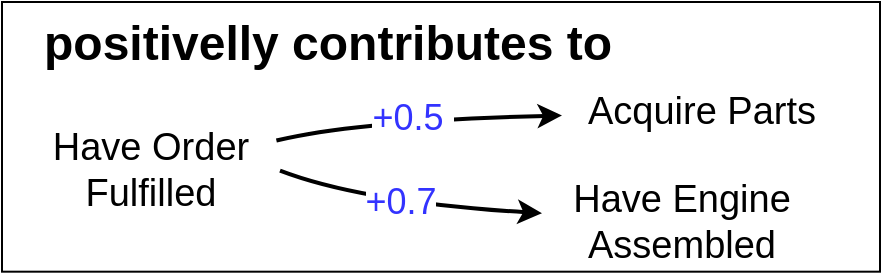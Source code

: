 <mxfile version="15.4.0" type="device" pages="14"><diagram name="iRL-manu-rel-1-contr-pos" id="lrQCM1Hvvk60PSm_WDTy"><mxGraphModel dx="4578" dy="3978" grid="1" gridSize="10" guides="1" tooltips="1" connect="1" arrows="1" fold="1" page="1" pageScale="1" pageWidth="850" pageHeight="1100" math="0" shadow="0"><root><mxCell id="0"/><mxCell id="1" parent="0"/><mxCell id="fjFCKpnaUV9YH-O8B2NR-1" value="&lt;font&gt;&lt;b&gt;positivelly contributes to&amp;nbsp;&lt;/b&gt;&lt;/font&gt;" style="rounded=0;whiteSpace=wrap;html=1;align=left;fontSize=24;spacingLeft=19;horizontal=1;verticalAlign=top;" parent="1" vertex="1"><mxGeometry x="-3180" y="-3000" width="439" height="134.84" as="geometry"/></mxCell><mxCell id="fjFCKpnaUV9YH-O8B2NR-2" value="Have Order Fulfilled" style="text;html=1;align=center;verticalAlign=middle;whiteSpace=wrap;rounded=0;fontSize=19;" parent="1" vertex="1"><mxGeometry x="-3170" y="-2930.74" width="129" height="30" as="geometry"/></mxCell><mxCell id="fjFCKpnaUV9YH-O8B2NR-3" value="Acquire Parts" style="text;html=1;align=center;verticalAlign=middle;whiteSpace=wrap;rounded=0;fontSize=19;" parent="1" vertex="1"><mxGeometry x="-2900" y="-2980" width="140" height="70" as="geometry"/></mxCell><mxCell id="fjFCKpnaUV9YH-O8B2NR-4" value="" style="endArrow=classic;html=1;strokeWidth=2;curved=1;fontStyle=0;fontSize=11;" parent="1" source="fjFCKpnaUV9YH-O8B2NR-2" target="fjFCKpnaUV9YH-O8B2NR-3" edge="1"><mxGeometry width="50" height="50" relative="1" as="geometry"><mxPoint x="-2973" y="-2919.58" as="sourcePoint"/><mxPoint x="-3001" y="-2890.58" as="targetPoint"/><Array as="points"><mxPoint x="-3001" y="-2940.74"/></Array></mxGeometry></mxCell><mxCell id="fjFCKpnaUV9YH-O8B2NR-5" value="&lt;font style=&quot;font-size: 18px ; color: rgb(51 , 51 , 255) ; background-color: rgb(255 , 255 , 255)&quot;&gt;+0.5&amp;nbsp;&lt;/font&gt;" style="edgeLabel;html=1;align=center;verticalAlign=middle;resizable=0;points=[];fontSize=22;labelBackgroundColor=default;" parent="fjFCKpnaUV9YH-O8B2NR-4" vertex="1" connectable="0"><mxGeometry x="-0.196" y="-16" relative="1" as="geometry"><mxPoint x="10" y="-18" as="offset"/></mxGeometry></mxCell><mxCell id="1B3afFmwg3iGzVP_gcV6-1" value="Have Engine Assembled" style="text;html=1;align=center;verticalAlign=middle;whiteSpace=wrap;rounded=0;fontSize=19;" parent="1" vertex="1"><mxGeometry x="-2910" y="-2910" width="140" height="40" as="geometry"/></mxCell><mxCell id="1B3afFmwg3iGzVP_gcV6-2" value="" style="endArrow=classic;html=1;strokeWidth=2;curved=1;fontStyle=0;fontSize=11;exitX=1;exitY=0.5;exitDx=0;exitDy=0;" parent="1" source="fjFCKpnaUV9YH-O8B2NR-2" target="1B3afFmwg3iGzVP_gcV6-1" edge="1"><mxGeometry width="50" height="50" relative="1" as="geometry"><mxPoint x="-3033" y="-2921" as="sourcePoint"/><mxPoint x="-2890" y="-2933" as="targetPoint"/><Array as="points"><mxPoint x="-3000" y="-2900"/></Array></mxGeometry></mxCell><mxCell id="1B3afFmwg3iGzVP_gcV6-3" value="&lt;font style=&quot;font-size: 18px ; color: rgb(51 , 51 , 255) ; background-color: rgb(255 , 255 , 255)&quot;&gt;+0.7&lt;/font&gt;" style="edgeLabel;html=1;align=center;verticalAlign=middle;resizable=0;points=[];fontSize=22;labelBackgroundColor=default;" parent="1B3afFmwg3iGzVP_gcV6-2" vertex="1" connectable="0"><mxGeometry x="-0.196" y="-16" relative="1" as="geometry"><mxPoint x="10" y="-18" as="offset"/></mxGeometry></mxCell></root></mxGraphModel></diagram><diagram id="jRgEcZpF6pAmbIoYRc1D" name="iRL-manu-rel-2-contr-pos"><mxGraphModel dx="4578" dy="3978" grid="1" gridSize="10" guides="1" tooltips="1" connect="1" arrows="1" fold="1" page="1" pageScale="1" pageWidth="850" pageHeight="1100" math="0" shadow="0"><root><mxCell id="0"/><mxCell id="1" parent="0"/><mxCell id="3MwRY0myMUpInlV-LfYu-1" value="&lt;font&gt;&lt;b&gt;positivelly contributes to&amp;nbsp;&lt;/b&gt;&lt;/font&gt;" style="rounded=0;whiteSpace=wrap;html=1;align=left;fontSize=24;spacingLeft=19;horizontal=1;verticalAlign=top;" parent="1" vertex="1"><mxGeometry x="-3180" y="-3000" width="439" height="134.84" as="geometry"/></mxCell><mxCell id="3MwRY0myMUpInlV-LfYu-2" value="Have Engine Assembled" style="text;html=1;align=center;verticalAlign=middle;whiteSpace=wrap;rounded=0;fontSize=19;" parent="1" vertex="1"><mxGeometry x="-3170" y="-2930.74" width="129" height="30" as="geometry"/></mxCell><mxCell id="3MwRY0myMUpInlV-LfYu-3" value="Assemble Engine In House" style="text;html=1;align=center;verticalAlign=middle;whiteSpace=wrap;rounded=0;fontSize=19;" parent="1" vertex="1"><mxGeometry x="-2900" y="-2980" width="150" height="70" as="geometry"/></mxCell><mxCell id="3MwRY0myMUpInlV-LfYu-4" value="" style="endArrow=classic;html=1;strokeWidth=2;curved=1;fontStyle=0;fontSize=11;" parent="1" source="3MwRY0myMUpInlV-LfYu-2" target="3MwRY0myMUpInlV-LfYu-3" edge="1"><mxGeometry width="50" height="50" relative="1" as="geometry"><mxPoint x="-2973" y="-2919.58" as="sourcePoint"/><mxPoint x="-3001" y="-2890.58" as="targetPoint"/><Array as="points"><mxPoint x="-3001" y="-2940.74"/></Array></mxGeometry></mxCell><mxCell id="3MwRY0myMUpInlV-LfYu-5" value="&lt;font style=&quot;font-size: 18px; color: rgb(51, 51, 255);&quot;&gt;+0.5&amp;nbsp;&lt;/font&gt;" style="edgeLabel;html=1;align=center;verticalAlign=middle;resizable=0;points=[];fontSize=22;labelBackgroundColor=default;" parent="3MwRY0myMUpInlV-LfYu-4" vertex="1" connectable="0"><mxGeometry x="-0.196" y="-16" relative="1" as="geometry"><mxPoint x="10" y="-18" as="offset"/></mxGeometry></mxCell><mxCell id="3MwRY0myMUpInlV-LfYu-6" value="Outsource Assembly" style="text;html=1;align=center;verticalAlign=middle;whiteSpace=wrap;rounded=0;fontSize=19;" parent="1" vertex="1"><mxGeometry x="-2910" y="-2910" width="140" height="40" as="geometry"/></mxCell><mxCell id="3MwRY0myMUpInlV-LfYu-7" value="" style="endArrow=classic;html=1;strokeWidth=2;curved=1;fontStyle=0;fontSize=11;exitX=1;exitY=0.5;exitDx=0;exitDy=0;" parent="1" source="3MwRY0myMUpInlV-LfYu-2" target="3MwRY0myMUpInlV-LfYu-6" edge="1"><mxGeometry width="50" height="50" relative="1" as="geometry"><mxPoint x="-3033" y="-2921" as="sourcePoint"/><mxPoint x="-2890" y="-2933" as="targetPoint"/><Array as="points"><mxPoint x="-3000" y="-2900"/></Array></mxGeometry></mxCell><mxCell id="3MwRY0myMUpInlV-LfYu-8" value="&lt;font style=&quot;font-size: 18px; color: rgb(51, 51, 255);&quot;&gt;+0.7&lt;/font&gt;" style="edgeLabel;html=1;align=center;verticalAlign=middle;resizable=0;points=[];fontSize=22;labelBackgroundColor=default;" parent="3MwRY0myMUpInlV-LfYu-7" vertex="1" connectable="0"><mxGeometry x="-0.196" y="-16" relative="1" as="geometry"><mxPoint x="10" y="-18" as="offset"/></mxGeometry></mxCell></root></mxGraphModel></diagram><diagram id="zBmDgi2XzJmhAONFBeY-" name="iRL-manu-rel-3-contr-pos"><mxGraphModel dx="4073" dy="3687" grid="1" gridSize="10" guides="1" tooltips="1" connect="1" arrows="1" fold="1" page="1" pageScale="1" pageWidth="850" pageHeight="1100" math="0" shadow="0"><root><mxCell id="0"/><mxCell id="1" parent="0"/><mxCell id="jyI7H2SR0KBquLTpzaB4-1" value="&lt;font&gt;&lt;b&gt;positivelly contributes to&amp;nbsp;&lt;/b&gt;&lt;/font&gt;" style="rounded=0;whiteSpace=wrap;html=1;align=left;fontSize=24;spacingLeft=19;horizontal=1;verticalAlign=top;" parent="1" vertex="1"><mxGeometry x="-3180" y="-3000" width="439" height="134.84" as="geometry"/></mxCell><mxCell id="jyI7H2SR0KBquLTpzaB4-2" value="Acquire&lt;br&gt;Parts" style="text;html=1;align=center;verticalAlign=middle;whiteSpace=wrap;rounded=0;fontSize=19;" parent="1" vertex="1"><mxGeometry x="-3170" y="-2930.74" width="70" height="30" as="geometry"/></mxCell><mxCell id="jyI7H2SR0KBquLTpzaB4-3" value="Parts Acquired In Time" style="text;html=1;align=center;verticalAlign=middle;whiteSpace=wrap;rounded=0;fontSize=19;" parent="1" vertex="1"><mxGeometry x="-2960" y="-2970" width="200" height="30" as="geometry"/></mxCell><mxCell id="jyI7H2SR0KBquLTpzaB4-4" value="" style="endArrow=classic;html=1;strokeWidth=2;curved=1;fontStyle=0;fontSize=11;" parent="1" source="jyI7H2SR0KBquLTpzaB4-2" target="jyI7H2SR0KBquLTpzaB4-3" edge="1"><mxGeometry width="50" height="50" relative="1" as="geometry"><mxPoint x="-2973" y="-2919.58" as="sourcePoint"/><mxPoint x="-3001" y="-2890.58" as="targetPoint"/><Array as="points"><mxPoint x="-3001" y="-2950"/></Array></mxGeometry></mxCell><mxCell id="jyI7H2SR0KBquLTpzaB4-5" value="&lt;font style=&quot;font-size: 18px; color: rgb(51, 51, 255);&quot;&gt;+0.5&amp;nbsp;&lt;/font&gt;" style="edgeLabel;html=1;align=center;verticalAlign=middle;resizable=0;points=[];fontSize=22;labelBackgroundColor=default;" parent="jyI7H2SR0KBquLTpzaB4-4" vertex="1" connectable="0"><mxGeometry x="-0.196" y="-16" relative="1" as="geometry"><mxPoint x="10" y="-18" as="offset"/></mxGeometry></mxCell><mxCell id="jyI7H2SR0KBquLTpzaB4-6" value="Parts Acquired Late" style="text;html=1;align=center;verticalAlign=middle;whiteSpace=wrap;rounded=0;fontSize=19;" parent="1" vertex="1"><mxGeometry x="-2960" y="-2931.48" width="210" height="30.74" as="geometry"/></mxCell><mxCell id="jyI7H2SR0KBquLTpzaB4-7" value="" style="endArrow=classic;html=1;strokeWidth=2;curved=1;fontStyle=0;fontSize=11;exitX=1;exitY=0.5;exitDx=0;exitDy=0;" parent="1" source="jyI7H2SR0KBquLTpzaB4-2" edge="1"><mxGeometry width="50" height="50" relative="1" as="geometry"><mxPoint x="-3033" y="-2921" as="sourcePoint"/><mxPoint x="-2960" y="-2916" as="targetPoint"/><Array as="points"><mxPoint x="-3000" y="-2910"/></Array></mxGeometry></mxCell><mxCell id="jyI7H2SR0KBquLTpzaB4-8" value="&lt;font style=&quot;font-size: 18px; color: rgb(51, 51, 255);&quot;&gt;+0.7&lt;/font&gt;" style="edgeLabel;html=1;align=center;verticalAlign=middle;resizable=0;points=[];fontSize=22;labelBackgroundColor=default;" parent="jyI7H2SR0KBquLTpzaB4-7" vertex="1" connectable="0"><mxGeometry x="-0.196" y="-16" relative="1" as="geometry"><mxPoint x="10" y="-18" as="offset"/></mxGeometry></mxCell><mxCell id="5e1IlkxPY69mlG7jr7vR-1" value="Parts Never Acquired" style="text;html=1;align=center;verticalAlign=middle;whiteSpace=wrap;rounded=0;fontSize=19;" vertex="1" parent="1"><mxGeometry x="-2960" y="-2900.74" width="210" height="30.74" as="geometry"/></mxCell><mxCell id="5e1IlkxPY69mlG7jr7vR-2" value="" style="endArrow=classic;html=1;strokeWidth=2;curved=1;fontStyle=0;fontSize=11;" edge="1" parent="1" source="jyI7H2SR0KBquLTpzaB4-2" target="5e1IlkxPY69mlG7jr7vR-1"><mxGeometry width="50" height="50" relative="1" as="geometry"><mxPoint x="-3090" y="-2905.74" as="sourcePoint"/><mxPoint x="-2932.846" y="-2900" as="targetPoint"/><Array as="points"><mxPoint x="-3010" y="-2880"/></Array></mxGeometry></mxCell><mxCell id="5e1IlkxPY69mlG7jr7vR-3" value="&lt;font style=&quot;font-size: 18px ; color: rgb(51 , 51 , 255)&quot;&gt;+0.4&lt;/font&gt;" style="edgeLabel;html=1;align=center;verticalAlign=middle;resizable=0;points=[];fontSize=22;labelBackgroundColor=default;" vertex="1" connectable="0" parent="5e1IlkxPY69mlG7jr7vR-2"><mxGeometry x="-0.196" y="-16" relative="1" as="geometry"><mxPoint x="10" y="-18" as="offset"/></mxGeometry></mxCell></root></mxGraphModel></diagram><diagram id="1IxjrtlEPSZ1EHy36e9s" name="iRL-manu-rel-4-contr-pos"><mxGraphModel dx="4578" dy="3978" grid="1" gridSize="10" guides="1" tooltips="1" connect="1" arrows="1" fold="1" page="1" pageScale="1" pageWidth="850" pageHeight="1100" math="0" shadow="0"><root><mxCell id="0"/><mxCell id="1" parent="0"/><mxCell id="nlNQb1uuhed4q07HRmEf-1" value="&lt;font&gt;&lt;b&gt;positivelly contributes to&amp;nbsp;&lt;/b&gt;&lt;/font&gt;" style="rounded=0;whiteSpace=wrap;html=1;align=left;fontSize=24;spacingLeft=19;horizontal=1;verticalAlign=top;" parent="1" vertex="1"><mxGeometry x="-3180" y="-3000" width="439" height="134.84" as="geometry"/></mxCell><mxCell id="nlNQb1uuhed4q07HRmEf-2" value="Parts Never Acquired" style="text;html=1;align=center;verticalAlign=middle;whiteSpace=wrap;rounded=0;fontSize=19;" parent="1" vertex="1"><mxGeometry x="-3150" y="-2930.74" width="120" height="30" as="geometry"/></mxCell><mxCell id="nlNQb1uuhed4q07HRmEf-3" value="Order is Cancelled" style="text;html=1;align=center;verticalAlign=middle;whiteSpace=wrap;rounded=0;fontSize=19;" parent="1" vertex="1"><mxGeometry x="-2870" y="-2950.74" width="100" height="70" as="geometry"/></mxCell><mxCell id="RuJxHSUn0UA0OMpb73bB-1" value="" style="endArrow=classic;html=1;strokeWidth=2;curved=1;fontStyle=0;fontSize=11;" parent="1" source="nlNQb1uuhed4q07HRmEf-2" target="nlNQb1uuhed4q07HRmEf-3" edge="1"><mxGeometry width="50" height="50" relative="1" as="geometry"><mxPoint x="-3043" y="-2931" as="sourcePoint"/><mxPoint x="-2900" y="-2943" as="targetPoint"/><Array as="points"><mxPoint x="-3001" y="-2940.74"/></Array></mxGeometry></mxCell><mxCell id="RuJxHSUn0UA0OMpb73bB-2" value="&lt;font style=&quot;font-size: 18px; color: rgb(51, 51, 255);&quot;&gt;+0.5&amp;nbsp;&lt;/font&gt;" style="edgeLabel;html=1;align=center;verticalAlign=middle;resizable=0;points=[];fontSize=22;labelBackgroundColor=default;" parent="RuJxHSUn0UA0OMpb73bB-1" vertex="1" connectable="0"><mxGeometry x="-0.196" y="-16" relative="1" as="geometry"><mxPoint x="10" y="-18" as="offset"/></mxGeometry></mxCell></root></mxGraphModel></diagram><diagram id="mF4jjamFUtdUcgxOceSQ" name="iRL-manu-rel-5-contr-pos"><mxGraphModel dx="4578" dy="3978" grid="1" gridSize="10" guides="1" tooltips="1" connect="1" arrows="1" fold="1" page="1" pageScale="1" pageWidth="850" pageHeight="1100" math="0" shadow="0"><root><mxCell id="0"/><mxCell id="1" parent="0"/><mxCell id="Jh1ieqGiToqUIMGj4EJh-1" value="&lt;font&gt;&lt;b&gt;positivelly contributes to&amp;nbsp;&lt;/b&gt;&lt;/font&gt;" style="rounded=0;whiteSpace=wrap;html=1;align=left;fontSize=24;spacingLeft=19;horizontal=1;verticalAlign=top;" parent="1" vertex="1"><mxGeometry x="-3220" y="-3040" width="439" height="134.84" as="geometry"/></mxCell><mxCell id="Jh1ieqGiToqUIMGj4EJh-2" value="Order is Cancelled" style="text;html=1;align=center;verticalAlign=middle;whiteSpace=wrap;rounded=0;fontSize=19;" parent="1" vertex="1"><mxGeometry x="-3180" y="-2970.74" width="100" height="30" as="geometry"/></mxCell><mxCell id="Jh1ieqGiToqUIMGj4EJh-3" value="Penalty is Issued" style="text;html=1;align=center;verticalAlign=middle;whiteSpace=wrap;rounded=0;fontSize=19;" parent="1" vertex="1"><mxGeometry x="-2910" y="-2990.74" width="90" height="70" as="geometry"/></mxCell><mxCell id="Jh1ieqGiToqUIMGj4EJh-4" value="" style="endArrow=classic;html=1;strokeWidth=2;curved=1;fontStyle=0;fontSize=11;" parent="1" source="Jh1ieqGiToqUIMGj4EJh-2" target="Jh1ieqGiToqUIMGj4EJh-3" edge="1"><mxGeometry width="50" height="50" relative="1" as="geometry"><mxPoint x="-3083" y="-2971" as="sourcePoint"/><mxPoint x="-2940" y="-2983" as="targetPoint"/><Array as="points"><mxPoint x="-3041" y="-2980.74"/></Array></mxGeometry></mxCell><mxCell id="Jh1ieqGiToqUIMGj4EJh-5" value="&lt;font style=&quot;font-size: 18px; color: rgb(51, 51, 255);&quot;&gt;+0.5&amp;nbsp;&lt;/font&gt;" style="edgeLabel;html=1;align=center;verticalAlign=middle;resizable=0;points=[];fontSize=22;labelBackgroundColor=default;" parent="Jh1ieqGiToqUIMGj4EJh-4" vertex="1" connectable="0"><mxGeometry x="-0.196" y="-16" relative="1" as="geometry"><mxPoint x="10" y="-18" as="offset"/></mxGeometry></mxCell></root></mxGraphModel></diagram><diagram id="vYKbGq_c37cxqWt-kweQ" name="iRL-manu-rel-6-contr-pos"><mxGraphModel dx="4578" dy="3978" grid="1" gridSize="10" guides="1" tooltips="1" connect="1" arrows="1" fold="1" page="1" pageScale="1" pageWidth="850" pageHeight="1100" math="0" shadow="0"><root><mxCell id="0"/><mxCell id="1" parent="0"/><mxCell id="4D4Ky4i7R2cBNQQYwYDM-1" value="&lt;font&gt;&lt;b&gt;positivelly contributes to&amp;nbsp;&lt;/b&gt;&lt;/font&gt;" style="rounded=0;whiteSpace=wrap;html=1;align=left;fontSize=24;spacingLeft=19;horizontal=1;verticalAlign=top;" parent="1" vertex="1"><mxGeometry x="-3220" y="-3040" width="439" height="134.84" as="geometry"/></mxCell><mxCell id="4D4Ky4i7R2cBNQQYwYDM-2" value="Previous Order was Cancelled" style="text;html=1;align=center;verticalAlign=middle;whiteSpace=wrap;rounded=0;fontSize=19;" parent="1" vertex="1"><mxGeometry x="-3181" y="-2970.74" width="100" height="30" as="geometry"/></mxCell><mxCell id="4D4Ky4i7R2cBNQQYwYDM-3" value="Penalty is Issued" style="text;html=1;align=center;verticalAlign=middle;whiteSpace=wrap;rounded=0;fontSize=19;" parent="1" vertex="1"><mxGeometry x="-2910" y="-2981.11" width="90" height="50.74" as="geometry"/></mxCell><mxCell id="4D4Ky4i7R2cBNQQYwYDM-4" value="" style="endArrow=classic;html=1;strokeWidth=2;curved=1;fontStyle=0;fontSize=11;" parent="1" source="4D4Ky4i7R2cBNQQYwYDM-2" target="4D4Ky4i7R2cBNQQYwYDM-3" edge="1"><mxGeometry width="50" height="50" relative="1" as="geometry"><mxPoint x="-3083" y="-2971" as="sourcePoint"/><mxPoint x="-2940" y="-2983" as="targetPoint"/><Array as="points"><mxPoint x="-3041" y="-2980.74"/></Array></mxGeometry></mxCell><mxCell id="4D4Ky4i7R2cBNQQYwYDM-5" value="&lt;font style=&quot;font-size: 18px; color: rgb(51, 51, 255);&quot;&gt;+0.5&amp;nbsp;&lt;/font&gt;" style="edgeLabel;html=1;align=center;verticalAlign=middle;resizable=0;points=[];fontSize=22;labelBackgroundColor=default;" parent="4D4Ky4i7R2cBNQQYwYDM-4" vertex="1" connectable="0"><mxGeometry x="-0.196" y="-16" relative="1" as="geometry"><mxPoint x="10" y="-18" as="offset"/></mxGeometry></mxCell></root></mxGraphModel></diagram><diagram id="Au_eIEvgqQtElC9Wct7o" name="iRL-manu-rel-7-contr-pos"><mxGraphModel dx="4578" dy="3978" grid="1" gridSize="10" guides="1" tooltips="1" connect="1" arrows="1" fold="1" page="1" pageScale="1" pageWidth="850" pageHeight="1100" math="0" shadow="0"><root><mxCell id="0"/><mxCell id="1" parent="0"/><mxCell id="8bAgGs7-TkSVf-weHCQd-1" value="&lt;font&gt;&lt;b&gt;positivelly contributes to&amp;nbsp;&lt;/b&gt;&lt;/font&gt;" style="rounded=0;whiteSpace=wrap;html=1;align=left;fontSize=24;spacingLeft=19;horizontal=1;verticalAlign=top;" parent="1" vertex="1"><mxGeometry x="-3220" y="-3040" width="439" height="134.84" as="geometry"/></mxCell><mxCell id="8bAgGs7-TkSVf-weHCQd-2" value="Acquire Parts" style="text;html=1;align=center;verticalAlign=middle;whiteSpace=wrap;rounded=0;fontSize=19;" parent="1" vertex="1"><mxGeometry x="-3181" y="-2970.74" width="100" height="30" as="geometry"/></mxCell><mxCell id="8bAgGs7-TkSVf-weHCQd-3" value="Have the Engine Assembled" style="text;html=1;align=center;verticalAlign=middle;whiteSpace=wrap;rounded=0;fontSize=19;" parent="1" vertex="1"><mxGeometry x="-2890" y="-2981.11" width="90" height="50.74" as="geometry"/></mxCell><mxCell id="8bAgGs7-TkSVf-weHCQd-4" value="" style="endArrow=classic;html=1;strokeWidth=2;curved=1;fontStyle=0;fontSize=11;" parent="1" source="8bAgGs7-TkSVf-weHCQd-2" target="8bAgGs7-TkSVf-weHCQd-3" edge="1"><mxGeometry width="50" height="50" relative="1" as="geometry"><mxPoint x="-3083" y="-2971" as="sourcePoint"/><mxPoint x="-2940" y="-2983" as="targetPoint"/><Array as="points"><mxPoint x="-3041" y="-2980.74"/></Array></mxGeometry></mxCell><mxCell id="8bAgGs7-TkSVf-weHCQd-5" value="&lt;font style=&quot;font-size: 18px; color: rgb(51, 51, 255);&quot;&gt;+0.5&amp;nbsp;&lt;/font&gt;" style="edgeLabel;html=1;align=center;verticalAlign=middle;resizable=0;points=[];fontSize=22;labelBackgroundColor=default;" parent="8bAgGs7-TkSVf-weHCQd-4" vertex="1" connectable="0"><mxGeometry x="-0.196" y="-16" relative="1" as="geometry"><mxPoint x="10" y="-18" as="offset"/></mxGeometry></mxCell></root></mxGraphModel></diagram><diagram id="4KhcXFip8CfWlh6ND8Yw" name="iRL-manu-rel-8-contr-pos"><mxGraphModel dx="4578" dy="3978" grid="1" gridSize="10" guides="1" tooltips="1" connect="1" arrows="1" fold="1" page="1" pageScale="1" pageWidth="850" pageHeight="1100" math="0" shadow="0"><root><mxCell id="0"/><mxCell id="1" parent="0"/><mxCell id="HlySVwfMdXEdnLrNr_hF-1" value="&lt;font&gt;&lt;b&gt;positivelly contributes to&amp;nbsp;&lt;/b&gt;&lt;/font&gt;" style="rounded=0;whiteSpace=wrap;html=1;align=left;fontSize=24;spacingLeft=19;horizontal=1;verticalAlign=top;" parent="1" vertex="1"><mxGeometry x="-3220" y="-3040" width="439" height="134.84" as="geometry"/></mxCell><mxCell id="HlySVwfMdXEdnLrNr_hF-2" value="Reputation (previous status)" style="text;html=1;align=center;verticalAlign=middle;whiteSpace=wrap;rounded=0;fontSize=19;" parent="1" vertex="1"><mxGeometry x="-3181" y="-2970.74" width="100" height="30" as="geometry"/></mxCell><mxCell id="HlySVwfMdXEdnLrNr_hF-3" value="Reputation" style="text;html=1;align=center;verticalAlign=middle;whiteSpace=wrap;rounded=0;fontSize=19;" parent="1" vertex="1"><mxGeometry x="-2920" y="-2990" width="100" height="49.26" as="geometry"/></mxCell><mxCell id="HlySVwfMdXEdnLrNr_hF-4" value="" style="endArrow=classic;html=1;strokeWidth=2;curved=1;fontStyle=0;fontSize=11;" parent="1" source="HlySVwfMdXEdnLrNr_hF-2" target="HlySVwfMdXEdnLrNr_hF-3" edge="1"><mxGeometry width="50" height="50" relative="1" as="geometry"><mxPoint x="-3083" y="-2971" as="sourcePoint"/><mxPoint x="-2940" y="-2983" as="targetPoint"/><Array as="points"><mxPoint x="-3041" y="-2980.74"/></Array></mxGeometry></mxCell><mxCell id="HlySVwfMdXEdnLrNr_hF-5" value="&lt;font style=&quot;font-size: 18px; color: rgb(51, 51, 255);&quot;&gt;+0.5&amp;nbsp;&lt;/font&gt;" style="edgeLabel;html=1;align=center;verticalAlign=middle;resizable=0;points=[];fontSize=22;labelBackgroundColor=default;" parent="HlySVwfMdXEdnLrNr_hF-4" vertex="1" connectable="0"><mxGeometry x="-0.196" y="-16" relative="1" as="geometry"><mxPoint x="10" y="-18" as="offset"/></mxGeometry></mxCell></root></mxGraphModel></diagram><diagram id="FeQZBwoRJbgXJpnwxUOL" name="iRL-manu-rel-9-contr-pos"><mxGraphModel dx="4578" dy="3978" grid="1" gridSize="10" guides="1" tooltips="1" connect="1" arrows="1" fold="1" page="1" pageScale="1" pageWidth="850" pageHeight="1100" math="0" shadow="0"><root><mxCell id="0"/><mxCell id="1" parent="0"/><mxCell id="kzmNn4Tice0ezbUPIXT1-1" value="&lt;font&gt;&lt;b&gt;positivelly contributes to&amp;nbsp;&lt;/b&gt;&lt;/font&gt;" style="rounded=0;whiteSpace=wrap;html=1;align=left;fontSize=24;spacingLeft=19;horizontal=1;verticalAlign=top;" parent="1" vertex="1"><mxGeometry x="-3220" y="-3040" width="439" height="134.84" as="geometry"/></mxCell><mxCell id="kzmNn4Tice0ezbUPIXT1-2" value="Good Construction Quality" style="text;html=1;align=center;verticalAlign=middle;whiteSpace=wrap;rounded=0;fontSize=19;" parent="1" vertex="1"><mxGeometry x="-3181" y="-2970.74" width="100" height="30" as="geometry"/></mxCell><mxCell id="kzmNn4Tice0ezbUPIXT1-3" value="Reputation" style="text;html=1;align=center;verticalAlign=middle;whiteSpace=wrap;rounded=0;fontSize=19;" parent="1" vertex="1"><mxGeometry x="-2960" y="-2990.74" width="140" height="70" as="geometry"/></mxCell><mxCell id="kzmNn4Tice0ezbUPIXT1-4" value="" style="endArrow=classic;html=1;strokeWidth=2;curved=1;fontStyle=0;fontSize=11;" parent="1" source="kzmNn4Tice0ezbUPIXT1-2" target="kzmNn4Tice0ezbUPIXT1-3" edge="1"><mxGeometry width="50" height="50" relative="1" as="geometry"><mxPoint x="-3083" y="-2971" as="sourcePoint"/><mxPoint x="-2940" y="-2983" as="targetPoint"/><Array as="points"><mxPoint x="-3041" y="-2980.74"/></Array></mxGeometry></mxCell><mxCell id="kzmNn4Tice0ezbUPIXT1-5" value="&lt;font style=&quot;font-size: 18px; color: rgb(51, 51, 255);&quot;&gt;+0.5&amp;nbsp;&lt;/font&gt;" style="edgeLabel;html=1;align=center;verticalAlign=middle;resizable=0;points=[];fontSize=22;labelBackgroundColor=default;" parent="kzmNn4Tice0ezbUPIXT1-4" vertex="1" connectable="0"><mxGeometry x="-0.196" y="-16" relative="1" as="geometry"><mxPoint x="10" y="-18" as="offset"/></mxGeometry></mxCell></root></mxGraphModel></diagram><diagram id="P1F7y5oBeZOF15YZMAfe" name="iRL-manu-rel-10-contr-pos"><mxGraphModel dx="4578" dy="3978" grid="1" gridSize="10" guides="1" tooltips="1" connect="1" arrows="1" fold="1" page="1" pageScale="1" pageWidth="850" pageHeight="1100" math="0" shadow="0"><root><mxCell id="0"/><mxCell id="1" parent="0"/><mxCell id="xvbG_RXCLySQc_8d9MsR-1" value="&lt;font&gt;&lt;b&gt;positivelly contributes to&amp;nbsp;&lt;/b&gt;&lt;/font&gt;" style="rounded=0;whiteSpace=wrap;html=1;align=left;fontSize=24;spacingLeft=19;horizontal=1;verticalAlign=top;" parent="1" vertex="1"><mxGeometry x="-3220" y="-3040" width="439" height="134.84" as="geometry"/></mxCell><mxCell id="xvbG_RXCLySQc_8d9MsR-2" value="Bad Construction Quality" style="text;html=1;align=center;verticalAlign=middle;whiteSpace=wrap;rounded=0;fontSize=19;" parent="1" vertex="1"><mxGeometry x="-3220" y="-2990" width="158" height="70" as="geometry"/></mxCell><mxCell id="xvbG_RXCLySQc_8d9MsR-3" value="Reputation" style="text;html=1;align=center;verticalAlign=middle;whiteSpace=wrap;rounded=0;fontSize=19;" parent="1" vertex="1"><mxGeometry x="-2941" y="-2990.74" width="140" height="70" as="geometry"/></mxCell><mxCell id="xvbG_RXCLySQc_8d9MsR-4" value="" style="endArrow=classic;html=1;strokeWidth=2;curved=1;fontStyle=0;fontSize=11;" parent="1" source="xvbG_RXCLySQc_8d9MsR-2" target="xvbG_RXCLySQc_8d9MsR-3" edge="1"><mxGeometry width="50" height="50" relative="1" as="geometry"><mxPoint x="-3083" y="-2971" as="sourcePoint"/><mxPoint x="-2940" y="-2983" as="targetPoint"/><Array as="points"><mxPoint x="-3010" y="-2990"/></Array></mxGeometry></mxCell><mxCell id="xvbG_RXCLySQc_8d9MsR-5" value="&lt;font style=&quot;font-size: 18px; color: rgb(51, 51, 255);&quot;&gt;+0.5&amp;nbsp;&lt;/font&gt;" style="edgeLabel;html=1;align=center;verticalAlign=middle;resizable=0;points=[];fontSize=22;labelBackgroundColor=default;" parent="xvbG_RXCLySQc_8d9MsR-4" vertex="1" connectable="0"><mxGeometry x="-0.196" y="-16" relative="1" as="geometry"><mxPoint x="10" y="-18" as="offset"/></mxGeometry></mxCell></root></mxGraphModel></diagram><diagram id="Xo7n9-qTVo7QPiPUUxzN" name="iRL-manu-rel-11-contr-pos"><mxGraphModel dx="4834" dy="4136" grid="1" gridSize="10" guides="1" tooltips="1" connect="1" arrows="1" fold="1" page="1" pageScale="1" pageWidth="850" pageHeight="1100" math="0" shadow="0">&#xa;      <root>&#xa;        <mxCell id="0"/>&#xa;        <mxCell id="1" parent="0"/>&#xa;        <mxCell id="RVhw47yI1inJTAi2Jn-t-1" value="&lt;font&gt;&lt;b&gt;positivelly contributes to&amp;nbsp;&lt;/b&gt;&lt;/font&gt;" style="rounded=0;whiteSpace=wrap;html=1;align=left;fontSize=24;spacingLeft=19;horizontal=1;verticalAlign=top;" vertex="1" parent="1">&#xa;          <mxGeometry x="-3220" y="-3040" width="439" height="134.84" as="geometry"/>&#xa;        </mxCell>&#xa;        <mxCell id="RVhw47yI1inJTAi2Jn-t-2" value="Heater On" style="text;html=1;align=center;verticalAlign=middle;whiteSpace=wrap;rounded=0;fontSize=19;" vertex="1" parent="1">&#xa;          <mxGeometry x="-3190" y="-2970.74" width="100" height="30" as="geometry"/>&#xa;        </mxCell>&#xa;        <mxCell id="RVhw47yI1inJTAi2Jn-t-3" value="Maintain Ideal Temperature (current level)" style="text;html=1;align=center;verticalAlign=middle;whiteSpace=wrap;rounded=0;fontSize=19;" vertex="1" parent="1">&#xa;          <mxGeometry x="-2960" y="-2990.74" width="140" height="70" as="geometry"/>&#xa;        </mxCell>&#xa;        <mxCell id="RVhw47yI1inJTAi2Jn-t-4" value="" style="endArrow=classic;html=1;strokeWidth=2;curved=1;fontStyle=0;fontSize=11;" edge="1" parent="1" source="RVhw47yI1inJTAi2Jn-t-2" target="RVhw47yI1inJTAi2Jn-t-3">&#xa;          <mxGeometry width="50" height="50" relative="1" as="geometry">&#xa;            <mxPoint x="-3083" y="-2971" as="sourcePoint"/>&#xa;            <mxPoint x="-2940" y="-2983" as="targetPoint"/>&#xa;            <Array as="points">&#xa;              <mxPoint x="-3041" y="-2980.74"/>&#xa;            </Array>&#xa;          </mxGeometry>&#xa;        </mxCell>&#xa;        <mxCell id="RVhw47yI1inJTAi2Jn-t-5" value="&lt;font style=&quot;font-size: 18px; color: rgb(51, 51, 255);&quot;&gt;+0.5&amp;nbsp;&lt;/font&gt;" style="edgeLabel;html=1;align=center;verticalAlign=middle;resizable=0;points=[];fontSize=22;labelBackgroundColor=default;" vertex="1" connectable="0" parent="RVhw47yI1inJTAi2Jn-t-4">&#xa;          <mxGeometry x="-0.196" y="-16" relative="1" as="geometry">&#xa;            <mxPoint x="10" y="-18" as="offset"/>&#xa;          </mxGeometry>&#xa;        </mxCell>&#xa;      </root>&#xa;    </mxGraphModel></diagram><diagram id="enEovX3N7CVmyAMt918q" name="iRL-manu-rel-12-contr-pos"><mxGraphModel dx="4834" dy="4136" grid="1" gridSize="10" guides="1" tooltips="1" connect="1" arrows="1" fold="1" page="1" pageScale="1" pageWidth="850" pageHeight="1100" math="0" shadow="0">&#xa;      <root>&#xa;        <mxCell id="0"/>&#xa;        <mxCell id="1" parent="0"/>&#xa;        <mxCell id="xQaqpPyg9VID6BLQ5Ywr-1" value="&lt;font&gt;&lt;b&gt;positivelly contributes to&amp;nbsp;&lt;/b&gt;&lt;/font&gt;" style="rounded=0;whiteSpace=wrap;html=1;align=left;fontSize=24;spacingLeft=19;horizontal=1;verticalAlign=top;" vertex="1" parent="1">&#xa;          <mxGeometry x="-3220" y="-3040" width="439" height="134.84" as="geometry"/>&#xa;        </mxCell>&#xa;        <mxCell id="xQaqpPyg9VID6BLQ5Ywr-2" value="Minimize Running Time" style="text;html=1;align=center;verticalAlign=middle;whiteSpace=wrap;rounded=0;fontSize=19;" vertex="1" parent="1">&#xa;          <mxGeometry x="-3220" y="-2970.74" width="139" height="30" as="geometry"/>&#xa;        </mxCell>&#xa;        <mxCell id="xQaqpPyg9VID6BLQ5Ywr-3" value="Minimize Cost" style="text;html=1;align=center;verticalAlign=middle;whiteSpace=wrap;rounded=0;fontSize=19;" vertex="1" parent="1">&#xa;          <mxGeometry x="-2960" y="-2990.74" width="140" height="70" as="geometry"/>&#xa;        </mxCell>&#xa;        <mxCell id="xQaqpPyg9VID6BLQ5Ywr-4" value="" style="endArrow=classic;html=1;strokeWidth=2;curved=1;fontStyle=0;fontSize=11;" edge="1" parent="1" source="xQaqpPyg9VID6BLQ5Ywr-2" target="xQaqpPyg9VID6BLQ5Ywr-3">&#xa;          <mxGeometry width="50" height="50" relative="1" as="geometry">&#xa;            <mxPoint x="-3083" y="-2971" as="sourcePoint"/>&#xa;            <mxPoint x="-2940" y="-2983" as="targetPoint"/>&#xa;            <Array as="points">&#xa;              <mxPoint x="-3041" y="-2980.74"/>&#xa;            </Array>&#xa;          </mxGeometry>&#xa;        </mxCell>&#xa;        <mxCell id="xQaqpPyg9VID6BLQ5Ywr-5" value="&lt;font style=&quot;font-size: 18px; color: rgb(51, 51, 255);&quot;&gt;+0.5&amp;nbsp;&lt;/font&gt;" style="edgeLabel;html=1;align=center;verticalAlign=middle;resizable=0;points=[];fontSize=22;labelBackgroundColor=default;" vertex="1" connectable="0" parent="xQaqpPyg9VID6BLQ5Ywr-4">&#xa;          <mxGeometry x="-0.196" y="-16" relative="1" as="geometry">&#xa;            <mxPoint x="10" y="-18" as="offset"/>&#xa;          </mxGeometry>&#xa;        </mxCell>&#xa;      </root>&#xa;    </mxGraphModel></diagram><diagram name="iRL-manu-rel-13-contr-pos" id="P5TjuPJcCvfCDk246iFM"><mxGraphModel dx="4834" dy="4136" grid="1" gridSize="10" guides="1" tooltips="1" connect="1" arrows="1" fold="1" page="1" pageScale="1" pageWidth="850" pageHeight="1100" math="0" shadow="0">&#xa;      <root>&#xa;        <mxCell id="KZR2G05XeIorMjJvlH5d-0"/>&#xa;        <mxCell id="KZR2G05XeIorMjJvlH5d-1" parent="KZR2G05XeIorMjJvlH5d-0"/>&#xa;        <mxCell id="P1nydeQG2YEQZM4IScHP-0" value="&lt;font&gt;&lt;b&gt;positivelly contributes to&amp;nbsp;&lt;/b&gt;&lt;/font&gt;" style="rounded=0;whiteSpace=wrap;html=1;align=left;fontSize=24;spacingLeft=19;horizontal=1;verticalAlign=top;" vertex="1" parent="KZR2G05XeIorMjJvlH5d-1">&#xa;          <mxGeometry x="-3220" y="-3040" width="439" height="134.84" as="geometry"/>&#xa;        </mxCell>&#xa;        <mxCell id="P1nydeQG2YEQZM4IScHP-1" value="Maintain Ideal Temperature" style="text;html=1;align=center;verticalAlign=middle;whiteSpace=wrap;rounded=0;fontSize=19;" vertex="1" parent="KZR2G05XeIorMjJvlH5d-1">&#xa;          <mxGeometry x="-3200" y="-2990" width="150" height="60" as="geometry"/>&#xa;        </mxCell>&#xa;        <mxCell id="P1nydeQG2YEQZM4IScHP-2" value="Maximize Comfort" style="text;html=1;align=center;verticalAlign=middle;whiteSpace=wrap;rounded=0;fontSize=19;" vertex="1" parent="KZR2G05XeIorMjJvlH5d-1">&#xa;          <mxGeometry x="-2900" y="-2990.74" width="110" height="70" as="geometry"/>&#xa;        </mxCell>&#xa;        <mxCell id="P1nydeQG2YEQZM4IScHP-3" value="" style="endArrow=classic;html=1;strokeWidth=2;curved=1;fontStyle=0;fontSize=11;" edge="1" parent="KZR2G05XeIorMjJvlH5d-1" source="P1nydeQG2YEQZM4IScHP-1" target="P1nydeQG2YEQZM4IScHP-2">&#xa;          <mxGeometry width="50" height="50" relative="1" as="geometry">&#xa;            <mxPoint x="-3083" y="-2971" as="sourcePoint"/>&#xa;            <mxPoint x="-2940" y="-2983" as="targetPoint"/>&#xa;            <Array as="points">&#xa;              <mxPoint x="-2970" y="-2980"/>&#xa;            </Array>&#xa;          </mxGeometry>&#xa;        </mxCell>&#xa;        <mxCell id="P1nydeQG2YEQZM4IScHP-4" value="&lt;font style=&quot;font-size: 18px; color: rgb(51, 51, 255);&quot;&gt;+0.5&amp;nbsp;&lt;/font&gt;" style="edgeLabel;html=1;align=center;verticalAlign=middle;resizable=0;points=[];fontSize=22;labelBackgroundColor=default;" vertex="1" connectable="0" parent="P1nydeQG2YEQZM4IScHP-3">&#xa;          <mxGeometry x="-0.196" y="-16" relative="1" as="geometry">&#xa;            <mxPoint x="10" y="-18" as="offset"/>&#xa;          </mxGeometry>&#xa;        </mxCell>&#xa;      </root>&#xa;    </mxGraphModel></diagram><diagram id="KmZoFBOVh3dv930wX-Ls" name="iRL-manu-rel-14-contr-pos"><mxGraphModel dx="4389" dy="3877" grid="1" gridSize="10" guides="1" tooltips="1" connect="1" arrows="1" fold="1" page="1" pageScale="1" pageWidth="850" pageHeight="1100" math="0" shadow="0">&#xa;      <root>&#xa;        <mxCell id="0"/>&#xa;        <mxCell id="1" parent="0"/>&#xa;        <mxCell id="wuU64MrNF6QEyCBscgjr-1" value="&lt;font&gt;&lt;b&gt;positivelly contributes to&amp;nbsp;&lt;/b&gt;&lt;/font&gt;" style="rounded=0;whiteSpace=wrap;html=1;align=left;fontSize=24;spacingLeft=19;horizontal=1;verticalAlign=top;" vertex="1" parent="1">&#xa;          <mxGeometry x="-3220" y="-3040" width="439" height="134.84" as="geometry"/>&#xa;        </mxCell>&#xa;        <mxCell id="wuU64MrNF6QEyCBscgjr-2" value="Controller" style="text;html=1;align=center;verticalAlign=middle;whiteSpace=wrap;rounded=0;fontSize=19;" vertex="1" parent="1">&#xa;          <mxGeometry x="-3160" y="-2990.74" width="90" height="60" as="geometry"/>&#xa;        </mxCell>&#xa;        <mxCell id="wuU64MrNF6QEyCBscgjr-3" value="Temperature Controlled" style="text;html=1;align=center;verticalAlign=middle;whiteSpace=wrap;rounded=0;fontSize=19;" vertex="1" parent="1">&#xa;          <mxGeometry x="-2930" y="-2990.74" width="110" height="70" as="geometry"/>&#xa;        </mxCell>&#xa;        <mxCell id="wuU64MrNF6QEyCBscgjr-4" value="" style="endArrow=classic;html=1;strokeWidth=2;curved=1;fontStyle=0;fontSize=11;" edge="1" parent="1" source="wuU64MrNF6QEyCBscgjr-2" target="wuU64MrNF6QEyCBscgjr-3">&#xa;          <mxGeometry width="50" height="50" relative="1" as="geometry">&#xa;            <mxPoint x="-3083" y="-2971" as="sourcePoint"/>&#xa;            <mxPoint x="-2940" y="-2983" as="targetPoint"/>&#xa;            <Array as="points">&#xa;              <mxPoint x="-2970" y="-2980"/>&#xa;            </Array>&#xa;          </mxGeometry>&#xa;        </mxCell>&#xa;        <mxCell id="wuU64MrNF6QEyCBscgjr-5" value="&lt;font style=&quot;font-size: 18px; color: rgb(51, 51, 255);&quot;&gt;+0.5&amp;nbsp;&lt;/font&gt;" style="edgeLabel;html=1;align=center;verticalAlign=middle;resizable=0;points=[];fontSize=22;labelBackgroundColor=default;" vertex="1" connectable="0" parent="wuU64MrNF6QEyCBscgjr-4">&#xa;          <mxGeometry x="-0.196" y="-16" relative="1" as="geometry">&#xa;            <mxPoint x="10" y="-18" as="offset"/>&#xa;          </mxGeometry>&#xa;        </mxCell>&#xa;      </root>&#xa;    </mxGraphModel></diagram></mxfile>